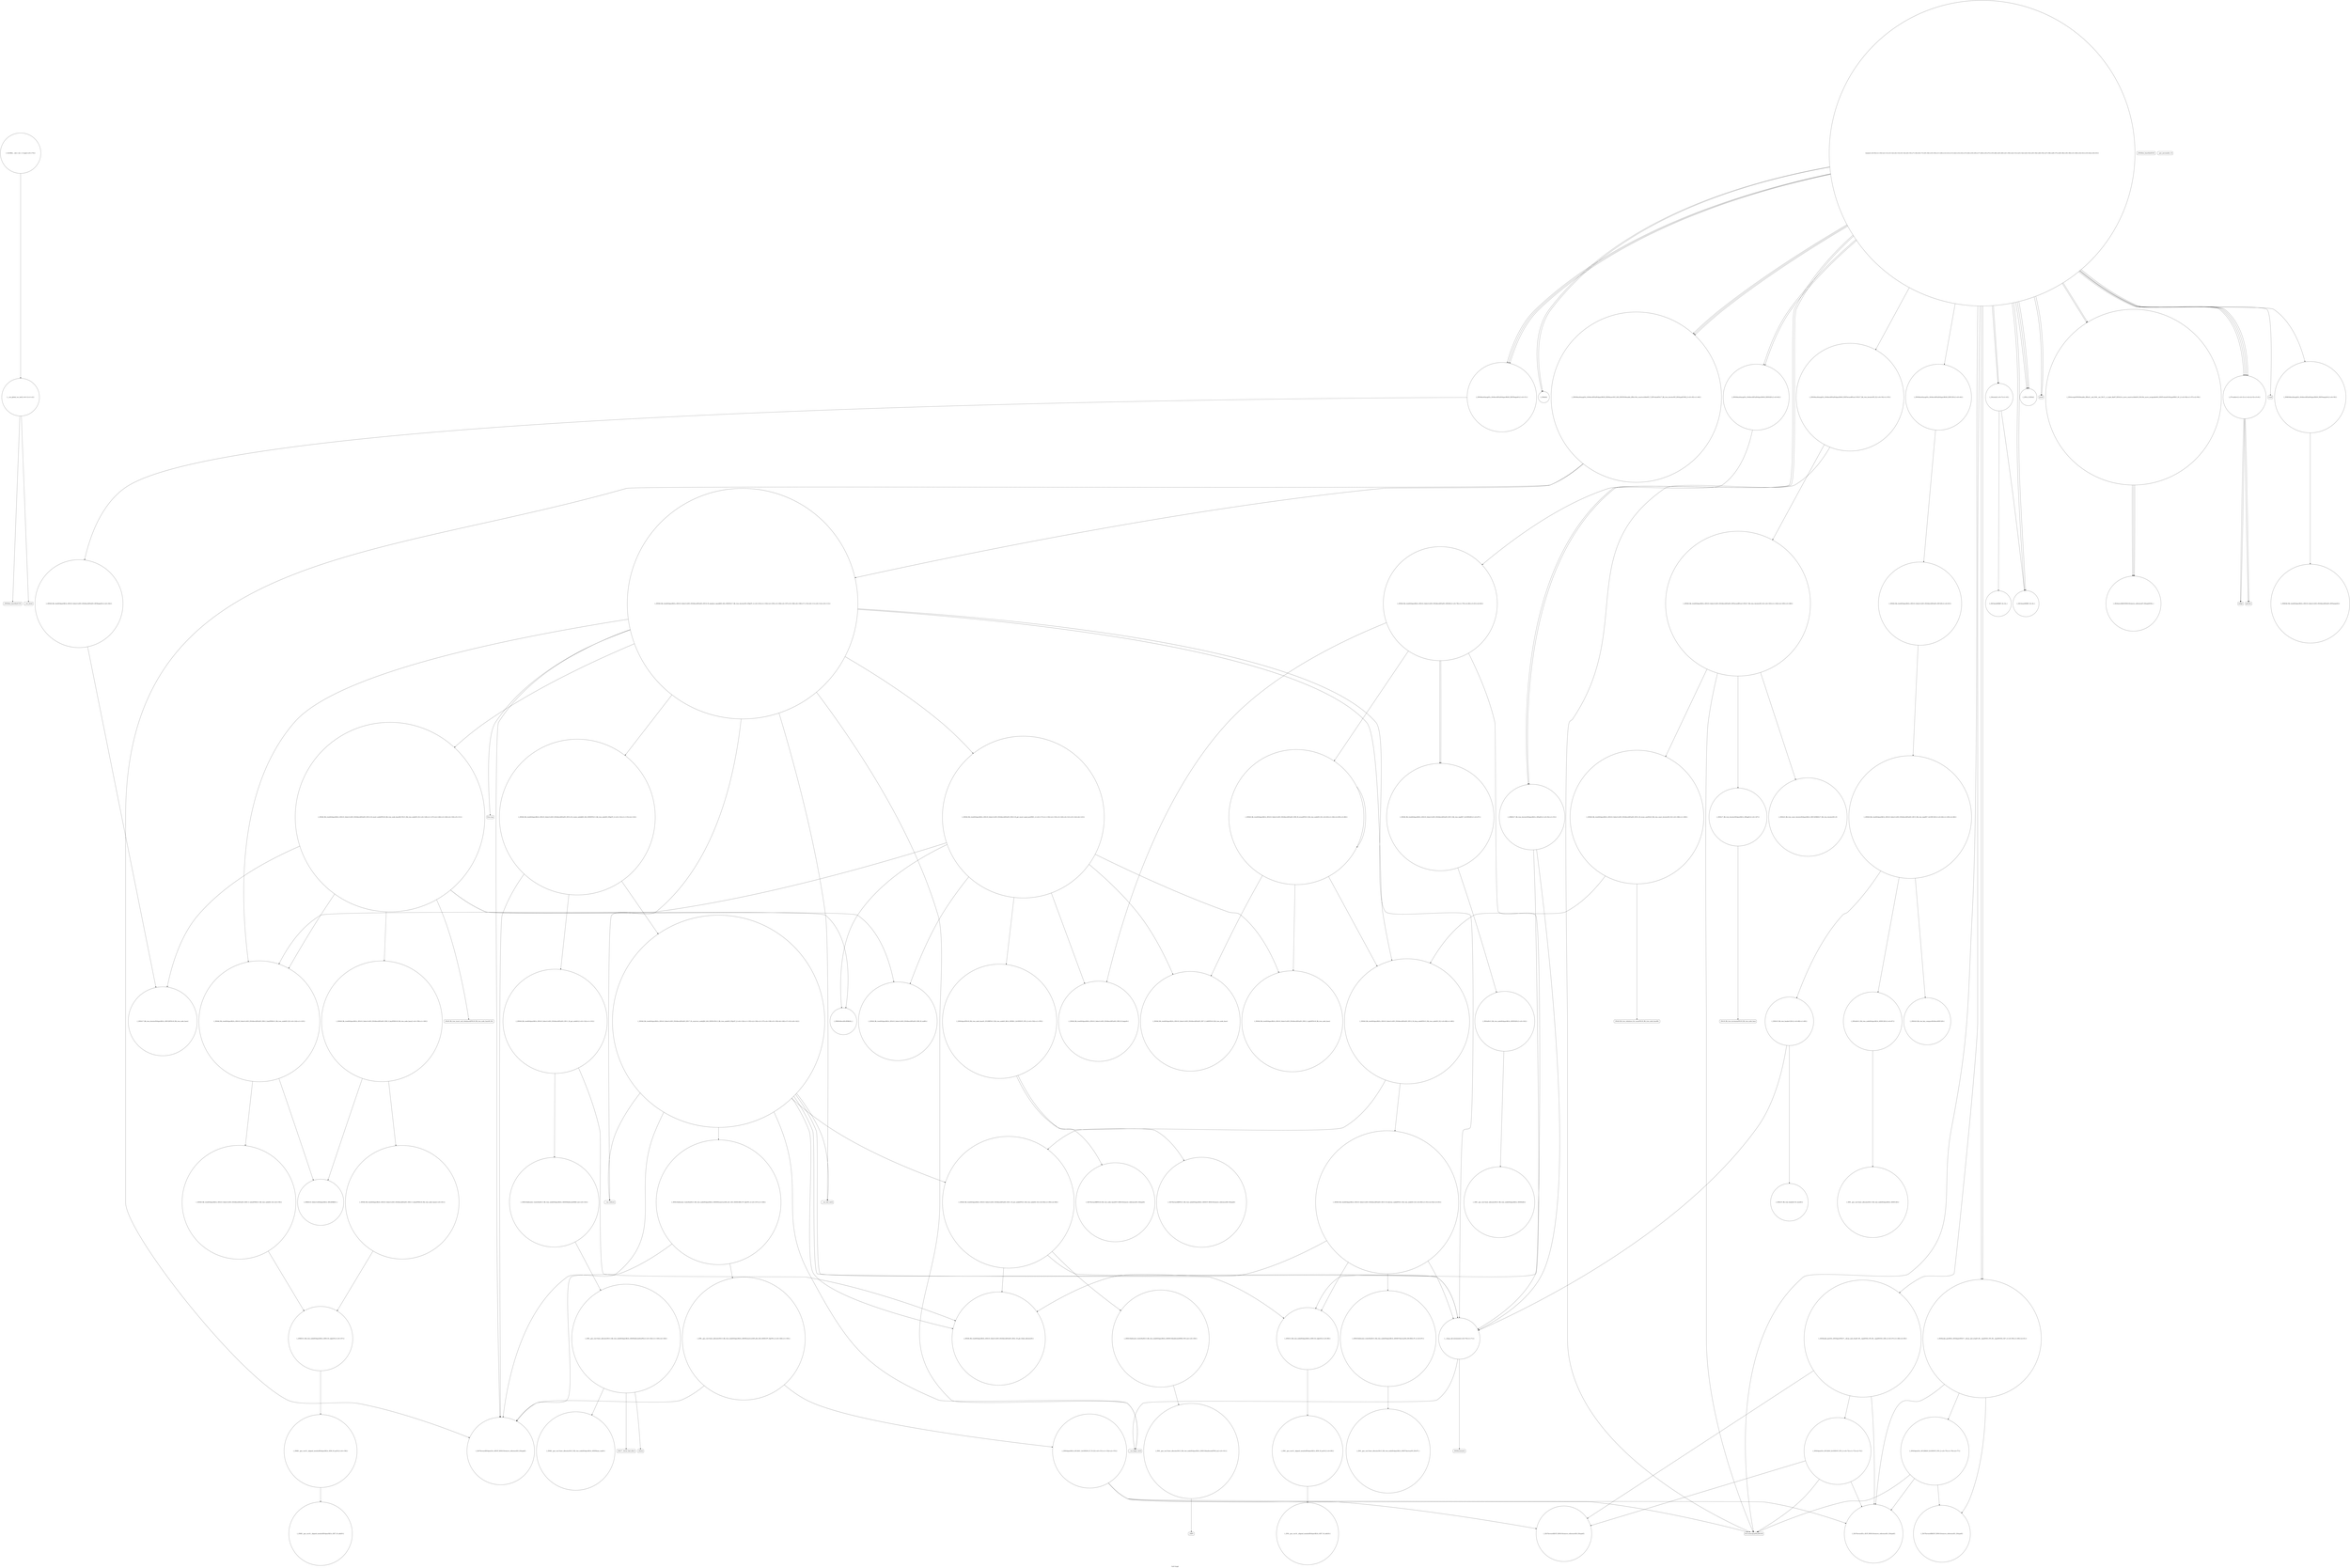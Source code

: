 digraph "Call Graph" {
	label="Call Graph";

	Node0x55abbe151000 [shape=record,shape=circle,label="{__cxx_global_var_init|{<s0>1|<s1>2}}"];
	Node0x55abbe151000:s0 -> Node0x55abbe151080[color=black];
	Node0x55abbe151000:s1 -> Node0x55abbe37a510[color=black];
	Node0x55abbe37e0b0 [shape=record,shape=circle,label="{_ZNK9__gnu_cxx16__aligned_membufISt4pairIKi3s_tEE7_M_addrEv}"];
	Node0x55abbe37a710 [shape=record,shape=circle,label="{_Z4failii}"];
	Node0x55abbe37bc10 [shape=record,shape=circle,label="{_ZNSt8_Rb_treeIiSt4pairIKi3s_tESt10_Select1stIS3_ESt4lessIiESaIS3_EE5eraseB5cxx11ESt17_Rb_tree_iteratorIS3_E|{<s0>163|<s1>164|<s2>165|<s3>166}}"];
	Node0x55abbe37bc10:s0 -> Node0x55abbe37ae10[color=black];
	Node0x55abbe37bc10:s1 -> Node0x55abbe37bc90[color=black];
	Node0x55abbe37bc10:s2 -> Node0x55abbe37bd90[color=black];
	Node0x55abbe37bc10:s3 -> Node0x55abbe37bd10[color=black];
	Node0x55abbe37aa90 [shape=record,shape=circle,label="{_ZNSt8multimapIi3s_tSt4lessIiESaISt4pairIKiS0_EEE6insertIS3_IiS0_EEENSt9enable_ifIXsr16is_constructibleIS5_T_EE5valueESt17_Rb_tree_iteratorIS5_EE4typeEOSB_|{<s0>45|<s1>46}}"];
	Node0x55abbe37aa90:s0 -> Node0x55abbe37d330[color=black];
	Node0x55abbe37aa90:s1 -> Node0x55abbe37d2b0[color=black];
	Node0x55abbe37bf90 [shape=record,shape=circle,label="{_GLOBAL__sub_I_iwi_1_0.cpp|{<s0>170}}"];
	Node0x55abbe37bf90:s0 -> Node0x55abbe151000[color=black];
	Node0x55abbe37ae10 [shape=record,shape=Mrecord,label="{llvm.memcpy.p0i8.p0i8.i64}"];
	Node0x55abbe37b190 [shape=record,shape=circle,label="{_ZNSt8_Rb_treeIiSt4pairIKi3s_tESt10_Select1stIS3_ESt4lessIiESaIS3_EE13_Rb_tree_implIS7_Lb1EEC2Ev|{<s0>64|<s1>65|<s2>66}}"];
	Node0x55abbe37b190:s0 -> Node0x55abbe37b210[color=black];
	Node0x55abbe37b190:s1 -> Node0x55abbe37b290[color=black];
	Node0x55abbe37b190:s2 -> Node0x55abbe37b310[color=black];
	Node0x55abbe37b510 [shape=record,shape=Mrecord,label="{__cxa_begin_catch}"];
	Node0x55abbe37b890 [shape=record,shape=circle,label="{_ZNSt8_Rb_treeIiSt4pairIKi3s_tESt10_Select1stIS3_ESt4lessIiESaIS3_EED2Ev|{<s0>78|<s1>79|<s2>80|<s3>81|<s4>82}}"];
	Node0x55abbe37b890:s0 -> Node0x55abbe37b990[color=black];
	Node0x55abbe37b890:s1 -> Node0x55abbe37b910[color=black];
	Node0x55abbe37b890:s2 -> Node0x55abbe37ba10[color=black];
	Node0x55abbe37b890:s3 -> Node0x55abbe37ba10[color=black];
	Node0x55abbe37b890:s4 -> Node0x55abbe37b490[color=black];
	Node0x55abbe37cc30 [shape=record,shape=circle,label="{_ZNSt8_Rb_treeIiSt4pairIKi3s_tESt10_Select1stIS3_ESt4lessIiESaIS3_EE15_M_destroy_nodeEPSt13_Rb_tree_nodeIS3_E|{<s0>90|<s1>91|<s2>92|<s3>93}}"];
	Node0x55abbe37cc30:s0 -> Node0x55abbe37cdb0[color=black];
	Node0x55abbe37cc30:s1 -> Node0x55abbe37ce30[color=black];
	Node0x55abbe37cc30:s2 -> Node0x55abbe37cd30[color=black];
	Node0x55abbe37cc30:s3 -> Node0x55abbe37b490[color=black];
	Node0x55abbe37cfb0 [shape=record,shape=circle,label="{_ZN9__gnu_cxx16__aligned_membufISt4pairIKi3s_tEE7_M_addrEv}"];
	Node0x55abbe37d330 [shape=record,shape=circle,label="{_ZSt7forwardISt4pairIi3s_tEEOT_RNSt16remove_referenceIS3_E4typeE}"];
	Node0x55abbe37d6b0 [shape=record,shape=Mrecord,label="{llvm.trap}"];
	Node0x55abbe37da30 [shape=record,shape=Mrecord,label="{_Znwm}"];
	Node0x55abbe37ddb0 [shape=record,shape=circle,label="{_ZSt7forwardIRPSt13_Rb_tree_nodeISt4pairIKi3s_tEEEOT_RNSt16remove_referenceIS8_E4typeE}"];
	Node0x55abbe151080 [shape=record,shape=Mrecord,label="{_ZNSt8ios_base4InitC1Ev}"];
	Node0x55abbe37e130 [shape=record,shape=circle,label="{_ZNSt8_Rb_treeIiSt4pairIKi3s_tESt10_Select1stIS3_ESt4lessIiESaIS3_EE6_S_keyEPKSt18_Rb_tree_node_base|{<s0>159|<s1>160}}"];
	Node0x55abbe37e130:s0 -> Node0x55abbe37e2b0[color=black];
	Node0x55abbe37e130:s1 -> Node0x55abbe37deb0[color=black];
	Node0x55abbe37a790 [shape=record,shape=circle,label="{_Z4isiniii|{<s0>7|<s1>8}}"];
	Node0x55abbe37a790:s0 -> Node0x55abbe37a810[color=black];
	Node0x55abbe37a790:s1 -> Node0x55abbe37a890[color=black];
	Node0x55abbe37bc90 [shape=record,shape=circle,label="{_ZNSt17_Rb_tree_iteratorISt4pairIKi3s_tEEppEv|{<s0>167}}"];
	Node0x55abbe37bc90:s0 -> Node0x55abbe37be10[color=black];
	Node0x55abbe37ab10 [shape=record,shape=circle,label="{_ZSt9make_pairIi3s_tESt4pairINSt17__decay_and_stripIT_E6__typeENS2_IT0_E6__typeEEOS3_OS6_|{<s0>47|<s1>48|<s2>49}}"];
	Node0x55abbe37ab10:s0 -> Node0x55abbe37b610[color=black];
	Node0x55abbe37ab10:s1 -> Node0x55abbe37b690[color=black];
	Node0x55abbe37ab10:s2 -> Node0x55abbe37b710[color=black];
	Node0x55abbe37ae90 [shape=record,shape=circle,label="{_ZNSt8multimapIi3s_tSt4lessIiESaISt4pairIKiS0_EEE5eraseB5cxx11ESt17_Rb_tree_iteratorIS5_E|{<s0>54|<s1>55}}"];
	Node0x55abbe37ae90:s0 -> Node0x55abbe37ae10[color=black];
	Node0x55abbe37ae90:s1 -> Node0x55abbe37bc10[color=black];
	Node0x55abbe37b210 [shape=record,shape=circle,label="{_ZNSaISt13_Rb_tree_nodeISt4pairIKi3s_tEEEC2Ev|{<s0>67}}"];
	Node0x55abbe37b210:s0 -> Node0x55abbe37b390[color=black];
	Node0x55abbe37b590 [shape=record,shape=Mrecord,label="{_ZSt9terminatev}"];
	Node0x55abbe37b910 [shape=record,shape=circle,label="{_ZNSt8_Rb_treeIiSt4pairIKi3s_tESt10_Select1stIS3_ESt4lessIiESaIS3_EE8_M_eraseEPSt13_Rb_tree_nodeIS3_E|{<s0>83|<s1>84|<s2>85|<s3>86}}"];
	Node0x55abbe37b910:s0 -> Node0x55abbe37ba90[color=black];
	Node0x55abbe37b910:s1 -> Node0x55abbe37b910[color=black];
	Node0x55abbe37b910:s2 -> Node0x55abbe37bb10[color=black];
	Node0x55abbe37b910:s3 -> Node0x55abbe37cbb0[color=black];
	Node0x55abbe37ccb0 [shape=record,shape=circle,label="{_ZNSt8_Rb_treeIiSt4pairIKi3s_tESt10_Select1stIS3_ESt4lessIiESaIS3_EE11_M_put_nodeEPSt13_Rb_tree_nodeIS3_E|{<s0>94|<s1>95|<s2>96}}"];
	Node0x55abbe37ccb0:s0 -> Node0x55abbe37cdb0[color=black];
	Node0x55abbe37ccb0:s1 -> Node0x55abbe37d030[color=black];
	Node0x55abbe37ccb0:s2 -> Node0x55abbe37b490[color=black];
	Node0x55abbe37d030 [shape=record,shape=circle,label="{_ZNSt16allocator_traitsISaISt13_Rb_tree_nodeISt4pairIKi3s_tEEEE10deallocateERS6_PS5_m|{<s0>100}}"];
	Node0x55abbe37d030:s0 -> Node0x55abbe37d0b0[color=black];
	Node0x55abbe37d3b0 [shape=record,shape=circle,label="{_ZNSt8_Rb_treeIiSt4pairIKi3s_tESt10_Select1stIS3_ESt4lessIiESaIS3_EE14_M_create_nodeIJS0_IiS2_EEEEPSt13_Rb_tree_nodeIS3_EDpOT_|{<s0>114|<s1>115|<s2>116}}"];
	Node0x55abbe37d3b0:s0 -> Node0x55abbe37d730[color=black];
	Node0x55abbe37d3b0:s1 -> Node0x55abbe37d330[color=black];
	Node0x55abbe37d3b0:s2 -> Node0x55abbe37d7b0[color=black];
	Node0x55abbe37d730 [shape=record,shape=circle,label="{_ZNSt8_Rb_treeIiSt4pairIKi3s_tESt10_Select1stIS3_ESt4lessIiESaIS3_EE11_M_get_nodeEv|{<s0>132|<s1>133}}"];
	Node0x55abbe37d730:s0 -> Node0x55abbe37cdb0[color=black];
	Node0x55abbe37d730:s1 -> Node0x55abbe37d830[color=black];
	Node0x55abbe37dab0 [shape=record,shape=circle,label="{_ZNSt16allocator_traitsISaISt13_Rb_tree_nodeISt4pairIKi3s_tEEEE9constructIS4_JS1_IiS3_EEEEvRS6_PT_DpOT0_|{<s0>147|<s1>148}}"];
	Node0x55abbe37dab0:s0 -> Node0x55abbe37d330[color=black];
	Node0x55abbe37dab0:s1 -> Node0x55abbe37db30[color=black];
	Node0x55abbe37de30 [shape=record,shape=circle,label="{_ZSt7forwardIRPSt18_Rb_tree_node_baseEOT_RNSt16remove_referenceIS3_E4typeE}"];
	Node0x55abbe37a490 [shape=record,shape=Mrecord,label="{_ZNSt8ios_base4InitD1Ev}"];
	Node0x55abbe37e1b0 [shape=record,shape=Mrecord,label="{_ZSt29_Rb_tree_insert_and_rebalancebPSt18_Rb_tree_node_baseS0_RS_}"];
	Node0x55abbe37a810 [shape=record,shape=circle,label="{_ZSt3minIiERKT_S2_S2_}"];
	Node0x55abbe37bd10 [shape=record,shape=circle,label="{_ZNSt8_Rb_treeIiSt4pairIKi3s_tESt10_Select1stIS3_ESt4lessIiESaIS3_EE12_M_erase_auxESt23_Rb_tree_const_iteratorIS3_E|{<s0>168|<s1>169}}"];
	Node0x55abbe37bd10:s0 -> Node0x55abbe37be90[color=black];
	Node0x55abbe37bd10:s1 -> Node0x55abbe37cbb0[color=black];
	Node0x55abbe37ab90 [shape=record,shape=circle,label="{_ZN3s_tC2Eiiii}"];
	Node0x55abbe37af10 [shape=record,shape=Mrecord,label="{printf}"];
	Node0x55abbe37b290 [shape=record,shape=circle,label="{_ZNSt20_Rb_tree_key_compareISt4lessIiEEC2Ev}"];
	Node0x55abbe37b610 [shape=record,shape=circle,label="{_ZSt7forwardIiEOT_RNSt16remove_referenceIS0_E4typeE}"];
	Node0x55abbe37b990 [shape=record,shape=circle,label="{_ZNSt8_Rb_treeIiSt4pairIKi3s_tESt10_Select1stIS3_ESt4lessIiESaIS3_EE8_M_beginEv}"];
	Node0x55abbe37cd30 [shape=record,shape=circle,label="{_ZNSt16allocator_traitsISaISt13_Rb_tree_nodeISt4pairIKi3s_tEEEE7destroyIS4_EEvRS6_PT_|{<s0>97}}"];
	Node0x55abbe37cd30:s0 -> Node0x55abbe37ceb0[color=black];
	Node0x55abbe37d0b0 [shape=record,shape=circle,label="{_ZN9__gnu_cxx13new_allocatorISt13_Rb_tree_nodeISt4pairIKi3s_tEEE10deallocateEPS6_m|{<s0>101}}"];
	Node0x55abbe37d0b0:s0 -> Node0x55abbe37d130[color=black];
	Node0x55abbe37d430 [shape=record,shape=circle,label="{_ZNSt8_Rb_treeIiSt4pairIKi3s_tESt10_Select1stIS3_ESt4lessIiESaIS3_EE23_M_get_insert_equal_posERS1_|{<s0>117|<s1>118|<s2>119|<s3>120|<s4>121|<s5>122|<s6>123}}"];
	Node0x55abbe37d430:s0 -> Node0x55abbe37b990[color=black];
	Node0x55abbe37d430:s1 -> Node0x55abbe37dc30[color=black];
	Node0x55abbe37d430:s2 -> Node0x55abbe37d4b0[color=black];
	Node0x55abbe37d430:s3 -> Node0x55abbe37dcb0[color=black];
	Node0x55abbe37d430:s4 -> Node0x55abbe37bb10[color=black];
	Node0x55abbe37d430:s5 -> Node0x55abbe37ba90[color=black];
	Node0x55abbe37d430:s6 -> Node0x55abbe37dd30[color=black];
	Node0x55abbe37d7b0 [shape=record,shape=circle,label="{_ZNSt8_Rb_treeIiSt4pairIKi3s_tESt10_Select1stIS3_ESt4lessIiESaIS3_EE17_M_construct_nodeIJS0_IiS2_EEEEvPSt13_Rb_tree_nodeIS3_EDpOT_|{<s0>134|<s1>135|<s2>136|<s3>137|<s4>138|<s5>139|<s6>140|<s7>141|<s8>142}}"];
	Node0x55abbe37d7b0:s0 -> Node0x55abbe37cdb0[color=black];
	Node0x55abbe37d7b0:s1 -> Node0x55abbe37ce30[color=black];
	Node0x55abbe37d7b0:s2 -> Node0x55abbe37d330[color=black];
	Node0x55abbe37d7b0:s3 -> Node0x55abbe37dab0[color=black];
	Node0x55abbe37d7b0:s4 -> Node0x55abbe37b510[color=black];
	Node0x55abbe37d7b0:s5 -> Node0x55abbe37ccb0[color=black];
	Node0x55abbe37d7b0:s6 -> Node0x55abbe37d5b0[color=black];
	Node0x55abbe37d7b0:s7 -> Node0x55abbe37d630[color=black];
	Node0x55abbe37d7b0:s8 -> Node0x55abbe37b490[color=black];
	Node0x55abbe37db30 [shape=record,shape=circle,label="{_ZN9__gnu_cxx13new_allocatorISt13_Rb_tree_nodeISt4pairIKi3s_tEEE9constructIS5_JS2_IiS4_EEEEvPT_DpOT0_|{<s0>149|<s1>150}}"];
	Node0x55abbe37db30:s0 -> Node0x55abbe37d330[color=black];
	Node0x55abbe37db30:s1 -> Node0x55abbe37dbb0[color=black];
	Node0x55abbe37deb0 [shape=record,shape=circle,label="{_ZNKSt10_Select1stISt4pairIKi3s_tEEclERKS3_}"];
	Node0x55abbe37a510 [shape=record,shape=Mrecord,label="{__cxa_atexit}"];
	Node0x55abbe37e230 [shape=record,shape=circle,label="{_ZNSt17_Rb_tree_iteratorISt4pairIKi3s_tEEC2EPSt18_Rb_tree_node_base}"];
	Node0x55abbe37a890 [shape=record,shape=circle,label="{_ZSt3maxIiERKT_S2_S2_}"];
	Node0x55abbe37bd90 [shape=record,shape=circle,label="{_ZNSt23_Rb_tree_const_iteratorISt4pairIKi3s_tEEC2ERKSt17_Rb_tree_iteratorIS3_E}"];
	Node0x55abbe37ac10 [shape=record,shape=Mrecord,label="{__gxx_personality_v0}"];
	Node0x55abbe37af90 [shape=record,shape=circle,label="{_ZSt4swapIcENSt9enable_ifIXsr6__and_ISt6__not_ISt15__is_tuple_likeIT_EESt21is_move_constructibleIS3_ESt18is_move_assignableIS3_EEE5valueEvE4typeERS3_SC_|{<s0>56|<s1>57|<s2>58}}"];
	Node0x55abbe37af90:s0 -> Node0x55abbe37bf10[color=black];
	Node0x55abbe37af90:s1 -> Node0x55abbe37bf10[color=black];
	Node0x55abbe37af90:s2 -> Node0x55abbe37bf10[color=black];
	Node0x55abbe37b310 [shape=record,shape=circle,label="{_ZNSt15_Rb_tree_headerC2Ev|{<s0>68|<s1>69}}"];
	Node0x55abbe37b310:s0 -> Node0x55abbe37b410[color=black];
	Node0x55abbe37b310:s1 -> Node0x55abbe37b490[color=black];
	Node0x55abbe37b690 [shape=record,shape=circle,label="{_ZSt7forwardI3s_tEOT_RNSt16remove_referenceIS1_E4typeE}"];
	Node0x55abbe37ba10 [shape=record,shape=circle,label="{_ZNSt8_Rb_treeIiSt4pairIKi3s_tESt10_Select1stIS3_ESt4lessIiESaIS3_EE13_Rb_tree_implIS7_Lb1EED2Ev|{<s0>87}}"];
	Node0x55abbe37ba10:s0 -> Node0x55abbe37d1b0[color=black];
	Node0x55abbe37cdb0 [shape=record,shape=circle,label="{_ZNSt8_Rb_treeIiSt4pairIKi3s_tESt10_Select1stIS3_ESt4lessIiESaIS3_EE21_M_get_Node_allocatorEv}"];
	Node0x55abbe37d130 [shape=record,shape=Mrecord,label="{_ZdlPv}"];
	Node0x55abbe37d4b0 [shape=record,shape=circle,label="{_ZNSt8_Rb_treeIiSt4pairIKi3s_tESt10_Select1stIS3_ESt4lessIiESaIS3_EE6_S_keyEPKSt13_Rb_tree_nodeIS3_E|{<s0>124|<s1>125}}"];
	Node0x55abbe37d4b0:s0 -> Node0x55abbe37df30[color=black];
	Node0x55abbe37d4b0:s1 -> Node0x55abbe37deb0[color=black];
	Node0x55abbe37d830 [shape=record,shape=circle,label="{_ZNSt16allocator_traitsISaISt13_Rb_tree_nodeISt4pairIKi3s_tEEEE8allocateERS6_m|{<s0>143}}"];
	Node0x55abbe37d830:s0 -> Node0x55abbe37d8b0[color=black];
	Node0x55abbe37dbb0 [shape=record,shape=circle,label="{_ZNSt4pairIKi3s_tEC2IiS1_Lb1EEEOS_IT_T0_E|{<s0>151|<s1>152|<s2>153}}"];
	Node0x55abbe37dbb0:s0 -> Node0x55abbe37b610[color=black];
	Node0x55abbe37dbb0:s1 -> Node0x55abbe37b690[color=black];
	Node0x55abbe37dbb0:s2 -> Node0x55abbe37ae10[color=black];
	Node0x55abbe37df30 [shape=record,shape=circle,label="{_ZNSt8_Rb_treeIiSt4pairIKi3s_tESt10_Select1stIS3_ESt4lessIiESaIS3_EE8_S_valueEPKSt13_Rb_tree_nodeIS3_E|{<s0>156}}"];
	Node0x55abbe37df30:s0 -> Node0x55abbe37dfb0[color=black];
	Node0x55abbe37a590 [shape=record,shape=circle,label="{_Z7readintv|{<s0>3|<s1>4|<s2>5|<s3>6}}"];
	Node0x55abbe37a590:s0 -> Node0x55abbe37a690[color=black];
	Node0x55abbe37a590:s1 -> Node0x55abbe37a610[color=black];
	Node0x55abbe37a590:s2 -> Node0x55abbe37a690[color=black];
	Node0x55abbe37a590:s3 -> Node0x55abbe37a610[color=black];
	Node0x55abbe37e2b0 [shape=record,shape=circle,label="{_ZNSt8_Rb_treeIiSt4pairIKi3s_tESt10_Select1stIS3_ESt4lessIiESaIS3_EE8_S_valueEPKSt18_Rb_tree_node_base|{<s0>161}}"];
	Node0x55abbe37e2b0:s0 -> Node0x55abbe37dfb0[color=black];
	Node0x55abbe37a910 [shape=record,shape=circle,label="{main|{<s0>9|<s1>10|<s2>11|<s3>12|<s4>13|<s5>14|<s6>15|<s7>16|<s8>17|<s9>18|<s10>19|<s11>20|<s12>21|<s13>22|<s14>23|<s15>24|<s16>25|<s17>26|<s18>27|<s19>28|<s20>29|<s21>30|<s22>31|<s23>32|<s24>33|<s25>34|<s26>35|<s27>36|<s28>37|<s29>38|<s30>39|<s31>40|<s32>41|<s33>42|<s34>43}}"];
	Node0x55abbe37a910:s0 -> Node0x55abbe37a590[color=black];
	Node0x55abbe37a910:s1 -> Node0x55abbe37a590[color=black];
	Node0x55abbe37a910:s2 -> Node0x55abbe37a590[color=black];
	Node0x55abbe37a910:s3 -> Node0x55abbe37a590[color=black];
	Node0x55abbe37a910:s4 -> Node0x55abbe37a990[color=black];
	Node0x55abbe37a910:s5 -> Node0x55abbe37aa10[color=black];
	Node0x55abbe37a910:s6 -> Node0x55abbe37ab90[color=black];
	Node0x55abbe37a910:s7 -> Node0x55abbe37ab10[color=black];
	Node0x55abbe37a910:s8 -> Node0x55abbe37aa90[color=black];
	Node0x55abbe37a910:s9 -> Node0x55abbe37ac90[color=black];
	Node0x55abbe37a910:s10 -> Node0x55abbe37ad10[color=black];
	Node0x55abbe37a910:s11 -> Node0x55abbe37ad90[color=black];
	Node0x55abbe37a910:s12 -> Node0x55abbe37ae10[color=black];
	Node0x55abbe37a910:s13 -> Node0x55abbe37ad10[color=black];
	Node0x55abbe37a910:s14 -> Node0x55abbe37ad90[color=black];
	Node0x55abbe37a910:s15 -> Node0x55abbe37ad10[color=black];
	Node0x55abbe37a910:s16 -> Node0x55abbe37ae90[color=black];
	Node0x55abbe37a910:s17 -> Node0x55abbe37b090[color=black];
	Node0x55abbe37a910:s18 -> Node0x55abbe37af10[color=black];
	Node0x55abbe37a910:s19 -> Node0x55abbe37a790[color=black];
	Node0x55abbe37a910:s20 -> Node0x55abbe37af90[color=black];
	Node0x55abbe37a910:s21 -> Node0x55abbe37a710[color=black];
	Node0x55abbe37a910:s22 -> Node0x55abbe37a890[color=black];
	Node0x55abbe37a910:s23 -> Node0x55abbe37a890[color=black];
	Node0x55abbe37a910:s24 -> Node0x55abbe37ab90[color=black];
	Node0x55abbe37a910:s25 -> Node0x55abbe37b010[color=black];
	Node0x55abbe37a910:s26 -> Node0x55abbe37aa90[color=black];
	Node0x55abbe37a910:s27 -> Node0x55abbe37a710[color=black];
	Node0x55abbe37a910:s28 -> Node0x55abbe37ab90[color=black];
	Node0x55abbe37a910:s29 -> Node0x55abbe37b010[color=black];
	Node0x55abbe37a910:s30 -> Node0x55abbe37aa90[color=black];
	Node0x55abbe37a910:s31 -> Node0x55abbe37a790[color=black];
	Node0x55abbe37a910:s32 -> Node0x55abbe37af90[color=black];
	Node0x55abbe37a910:s33 -> Node0x55abbe37af10[color=black];
	Node0x55abbe37a910:s34 -> Node0x55abbe37b090[color=black];
	Node0x55abbe37be10 [shape=record,shape=Mrecord,label="{_ZSt18_Rb_tree_incrementPSt18_Rb_tree_node_base}"];
	Node0x55abbe37ac90 [shape=record,shape=circle,label="{_ZNKSt8multimapIi3s_tSt4lessIiESaISt4pairIKiS0_EEE5emptyEv|{<s0>50}}"];
	Node0x55abbe37ac90:s0 -> Node0x55abbe37e330[color=black];
	Node0x55abbe37b010 [shape=record,shape=circle,label="{_ZSt9make_pairIRi3s_tESt4pairINSt17__decay_and_stripIT_E6__typeENS3_IT0_E6__typeEEOS4_OS7_|{<s0>59|<s1>60|<s2>61}}"];
	Node0x55abbe37b010:s0 -> Node0x55abbe37b790[color=black];
	Node0x55abbe37b010:s1 -> Node0x55abbe37b690[color=black];
	Node0x55abbe37b010:s2 -> Node0x55abbe37b810[color=black];
	Node0x55abbe37b390 [shape=record,shape=circle,label="{_ZN9__gnu_cxx13new_allocatorISt13_Rb_tree_nodeISt4pairIKi3s_tEEEC2Ev}"];
	Node0x55abbe37b710 [shape=record,shape=circle,label="{_ZNSt4pairIi3s_tEC2IiS0_Lb1EEEOT_OT0_|{<s0>72|<s1>73|<s2>74}}"];
	Node0x55abbe37b710:s0 -> Node0x55abbe37b610[color=black];
	Node0x55abbe37b710:s1 -> Node0x55abbe37b690[color=black];
	Node0x55abbe37b710:s2 -> Node0x55abbe37ae10[color=black];
	Node0x55abbe37ba90 [shape=record,shape=circle,label="{_ZNSt8_Rb_treeIiSt4pairIKi3s_tESt10_Select1stIS3_ESt4lessIiESaIS3_EE8_S_rightEPSt18_Rb_tree_node_base}"];
	Node0x55abbe37ce30 [shape=record,shape=circle,label="{_ZNSt13_Rb_tree_nodeISt4pairIKi3s_tEE9_M_valptrEv|{<s0>98}}"];
	Node0x55abbe37ce30:s0 -> Node0x55abbe37cf30[color=black];
	Node0x55abbe37d1b0 [shape=record,shape=circle,label="{_ZNSaISt13_Rb_tree_nodeISt4pairIKi3s_tEEED2Ev|{<s0>102}}"];
	Node0x55abbe37d1b0:s0 -> Node0x55abbe37d230[color=black];
	Node0x55abbe37d530 [shape=record,shape=circle,label="{_ZNSt8_Rb_treeIiSt4pairIKi3s_tESt10_Select1stIS3_ESt4lessIiESaIS3_EE14_M_insert_nodeEPSt18_Rb_tree_node_baseSB_PSt13_Rb_tree_nodeIS3_E|{<s0>126|<s1>127|<s2>128|<s3>129|<s4>130|<s5>131}}"];
	Node0x55abbe37d530:s0 -> Node0x55abbe37dc30[color=black];
	Node0x55abbe37d530:s1 -> Node0x55abbe37d4b0[color=black];
	Node0x55abbe37d530:s2 -> Node0x55abbe37e130[color=black];
	Node0x55abbe37d530:s3 -> Node0x55abbe37dcb0[color=black];
	Node0x55abbe37d530:s4 -> Node0x55abbe37e1b0[color=black];
	Node0x55abbe37d530:s5 -> Node0x55abbe37e230[color=black];
	Node0x55abbe37d8b0 [shape=record,shape=circle,label="{_ZN9__gnu_cxx13new_allocatorISt13_Rb_tree_nodeISt4pairIKi3s_tEEE8allocateEmPKv|{<s0>144|<s1>145|<s2>146}}"];
	Node0x55abbe37d8b0:s0 -> Node0x55abbe37d930[color=black];
	Node0x55abbe37d8b0:s1 -> Node0x55abbe37d9b0[color=black];
	Node0x55abbe37d8b0:s2 -> Node0x55abbe37da30[color=black];
	Node0x55abbe37dc30 [shape=record,shape=circle,label="{_ZNSt8_Rb_treeIiSt4pairIKi3s_tESt10_Select1stIS3_ESt4lessIiESaIS3_EE6_M_endEv}"];
	Node0x55abbe37dfb0 [shape=record,shape=circle,label="{_ZNKSt13_Rb_tree_nodeISt4pairIKi3s_tEE9_M_valptrEv|{<s0>157}}"];
	Node0x55abbe37dfb0:s0 -> Node0x55abbe37e030[color=black];
	Node0x55abbe37a610 [shape=record,shape=Mrecord,label="{isdigit}"];
	Node0x55abbe37e330 [shape=record,shape=circle,label="{_ZNKSt8_Rb_treeIiSt4pairIKi3s_tESt10_Select1stIS3_ESt4lessIiESaIS3_EE5emptyEv}"];
	Node0x55abbe37a990 [shape=record,shape=Mrecord,label="{scanf}"];
	Node0x55abbe37be90 [shape=record,shape=Mrecord,label="{_ZSt28_Rb_tree_rebalance_for_erasePSt18_Rb_tree_node_baseRS_}"];
	Node0x55abbe37ad10 [shape=record,shape=circle,label="{_ZNSt8multimapIi3s_tSt4lessIiESaISt4pairIKiS0_EEE5beginEv|{<s0>51}}"];
	Node0x55abbe37ad10:s0 -> Node0x55abbe37bb90[color=black];
	Node0x55abbe37b090 [shape=record,shape=circle,label="{_ZNSt8multimapIi3s_tSt4lessIiESaISt4pairIKiS0_EEED2Ev|{<s0>62}}"];
	Node0x55abbe37b090:s0 -> Node0x55abbe37b890[color=black];
	Node0x55abbe37b410 [shape=record,shape=circle,label="{_ZNSt15_Rb_tree_header8_M_resetEv}"];
	Node0x55abbe37b790 [shape=record,shape=circle,label="{_ZSt7forwardIRiEOT_RNSt16remove_referenceIS1_E4typeE}"];
	Node0x55abbe37bb10 [shape=record,shape=circle,label="{_ZNSt8_Rb_treeIiSt4pairIKi3s_tESt10_Select1stIS3_ESt4lessIiESaIS3_EE7_S_leftEPSt18_Rb_tree_node_base}"];
	Node0x55abbe37ceb0 [shape=record,shape=circle,label="{_ZN9__gnu_cxx13new_allocatorISt13_Rb_tree_nodeISt4pairIKi3s_tEEE7destroyIS5_EEvPT_}"];
	Node0x55abbe37d230 [shape=record,shape=circle,label="{_ZN9__gnu_cxx13new_allocatorISt13_Rb_tree_nodeISt4pairIKi3s_tEEED2Ev}"];
	Node0x55abbe37d5b0 [shape=record,shape=Mrecord,label="{__cxa_rethrow}"];
	Node0x55abbe37d930 [shape=record,shape=circle,label="{_ZNK9__gnu_cxx13new_allocatorISt13_Rb_tree_nodeISt4pairIKi3s_tEEE8max_sizeEv}"];
	Node0x55abbe37dcb0 [shape=record,shape=circle,label="{_ZNKSt4lessIiEclERKiS2_}"];
	Node0x55abbe37e030 [shape=record,shape=circle,label="{_ZNK9__gnu_cxx16__aligned_membufISt4pairIKi3s_tEE6_M_ptrEv|{<s0>158}}"];
	Node0x55abbe37e030:s0 -> Node0x55abbe37e0b0[color=black];
	Node0x55abbe37a690 [shape=record,shape=Mrecord,label="{getchar}"];
	Node0x55abbe37bb90 [shape=record,shape=circle,label="{_ZNSt8_Rb_treeIiSt4pairIKi3s_tESt10_Select1stIS3_ESt4lessIiESaIS3_EE5beginEv|{<s0>162}}"];
	Node0x55abbe37bb90:s0 -> Node0x55abbe37e230[color=black];
	Node0x55abbe37aa10 [shape=record,shape=circle,label="{_ZNSt8multimapIi3s_tSt4lessIiESaISt4pairIKiS0_EEEC2Ev|{<s0>44}}"];
	Node0x55abbe37aa10:s0 -> Node0x55abbe37b110[color=black];
	Node0x55abbe37bf10 [shape=record,shape=circle,label="{_ZSt4moveIRcEONSt16remove_referenceIT_E4typeEOS2_}"];
	Node0x55abbe37ad90 [shape=record,shape=circle,label="{_ZNKSt17_Rb_tree_iteratorISt4pairIKi3s_tEEptEv|{<s0>52|<s1>53}}"];
	Node0x55abbe37ad90:s0 -> Node0x55abbe37ce30[color=black];
	Node0x55abbe37ad90:s1 -> Node0x55abbe37b490[color=black];
	Node0x55abbe37b110 [shape=record,shape=circle,label="{_ZNSt8_Rb_treeIiSt4pairIKi3s_tESt10_Select1stIS3_ESt4lessIiESaIS3_EEC2Ev|{<s0>63}}"];
	Node0x55abbe37b110:s0 -> Node0x55abbe37b190[color=black];
	Node0x55abbe37b490 [shape=record,shape=circle,label="{__clang_call_terminate|{<s0>70|<s1>71}}"];
	Node0x55abbe37b490:s0 -> Node0x55abbe37b510[color=black];
	Node0x55abbe37b490:s1 -> Node0x55abbe37b590[color=black];
	Node0x55abbe37b810 [shape=record,shape=circle,label="{_ZNSt4pairIi3s_tEC2IRiS0_Lb1EEEOT_OT0_|{<s0>75|<s1>76|<s2>77}}"];
	Node0x55abbe37b810:s0 -> Node0x55abbe37b790[color=black];
	Node0x55abbe37b810:s1 -> Node0x55abbe37b690[color=black];
	Node0x55abbe37b810:s2 -> Node0x55abbe37ae10[color=black];
	Node0x55abbe37cbb0 [shape=record,shape=circle,label="{_ZNSt8_Rb_treeIiSt4pairIKi3s_tESt10_Select1stIS3_ESt4lessIiESaIS3_EE12_M_drop_nodeEPSt13_Rb_tree_nodeIS3_E|{<s0>88|<s1>89}}"];
	Node0x55abbe37cbb0:s0 -> Node0x55abbe37cc30[color=black];
	Node0x55abbe37cbb0:s1 -> Node0x55abbe37ccb0[color=black];
	Node0x55abbe37cf30 [shape=record,shape=circle,label="{_ZN9__gnu_cxx16__aligned_membufISt4pairIKi3s_tEE6_M_ptrEv|{<s0>99}}"];
	Node0x55abbe37cf30:s0 -> Node0x55abbe37cfb0[color=black];
	Node0x55abbe37d2b0 [shape=record,shape=circle,label="{_ZNSt8_Rb_treeIiSt4pairIKi3s_tESt10_Select1stIS3_ESt4lessIiESaIS3_EE16_M_emplace_equalIJS0_IiS2_EEEESt17_Rb_tree_iteratorIS3_EDpOT_|{<s0>103|<s1>104|<s2>105|<s3>106|<s4>107|<s5>108|<s6>109|<s7>110|<s8>111|<s9>112|<s10>113}}"];
	Node0x55abbe37d2b0:s0 -> Node0x55abbe37d330[color=black];
	Node0x55abbe37d2b0:s1 -> Node0x55abbe37d3b0[color=black];
	Node0x55abbe37d2b0:s2 -> Node0x55abbe37d4b0[color=black];
	Node0x55abbe37d2b0:s3 -> Node0x55abbe37d430[color=black];
	Node0x55abbe37d2b0:s4 -> Node0x55abbe37d530[color=black];
	Node0x55abbe37d2b0:s5 -> Node0x55abbe37b510[color=black];
	Node0x55abbe37d2b0:s6 -> Node0x55abbe37cbb0[color=black];
	Node0x55abbe37d2b0:s7 -> Node0x55abbe37d5b0[color=black];
	Node0x55abbe37d2b0:s8 -> Node0x55abbe37d630[color=black];
	Node0x55abbe37d2b0:s9 -> Node0x55abbe37d6b0[color=black];
	Node0x55abbe37d2b0:s10 -> Node0x55abbe37b490[color=black];
	Node0x55abbe37d630 [shape=record,shape=Mrecord,label="{__cxa_end_catch}"];
	Node0x55abbe37d9b0 [shape=record,shape=Mrecord,label="{_ZSt17__throw_bad_allocv}"];
	Node0x55abbe37dd30 [shape=record,shape=circle,label="{_ZNSt4pairIPSt18_Rb_tree_node_baseS1_EC2IRPSt13_Rb_tree_nodeIS_IKi3s_tEERS1_Lb1EEEOT_OT0_|{<s0>154|<s1>155}}"];
	Node0x55abbe37dd30:s0 -> Node0x55abbe37ddb0[color=black];
	Node0x55abbe37dd30:s1 -> Node0x55abbe37de30[color=black];
}
